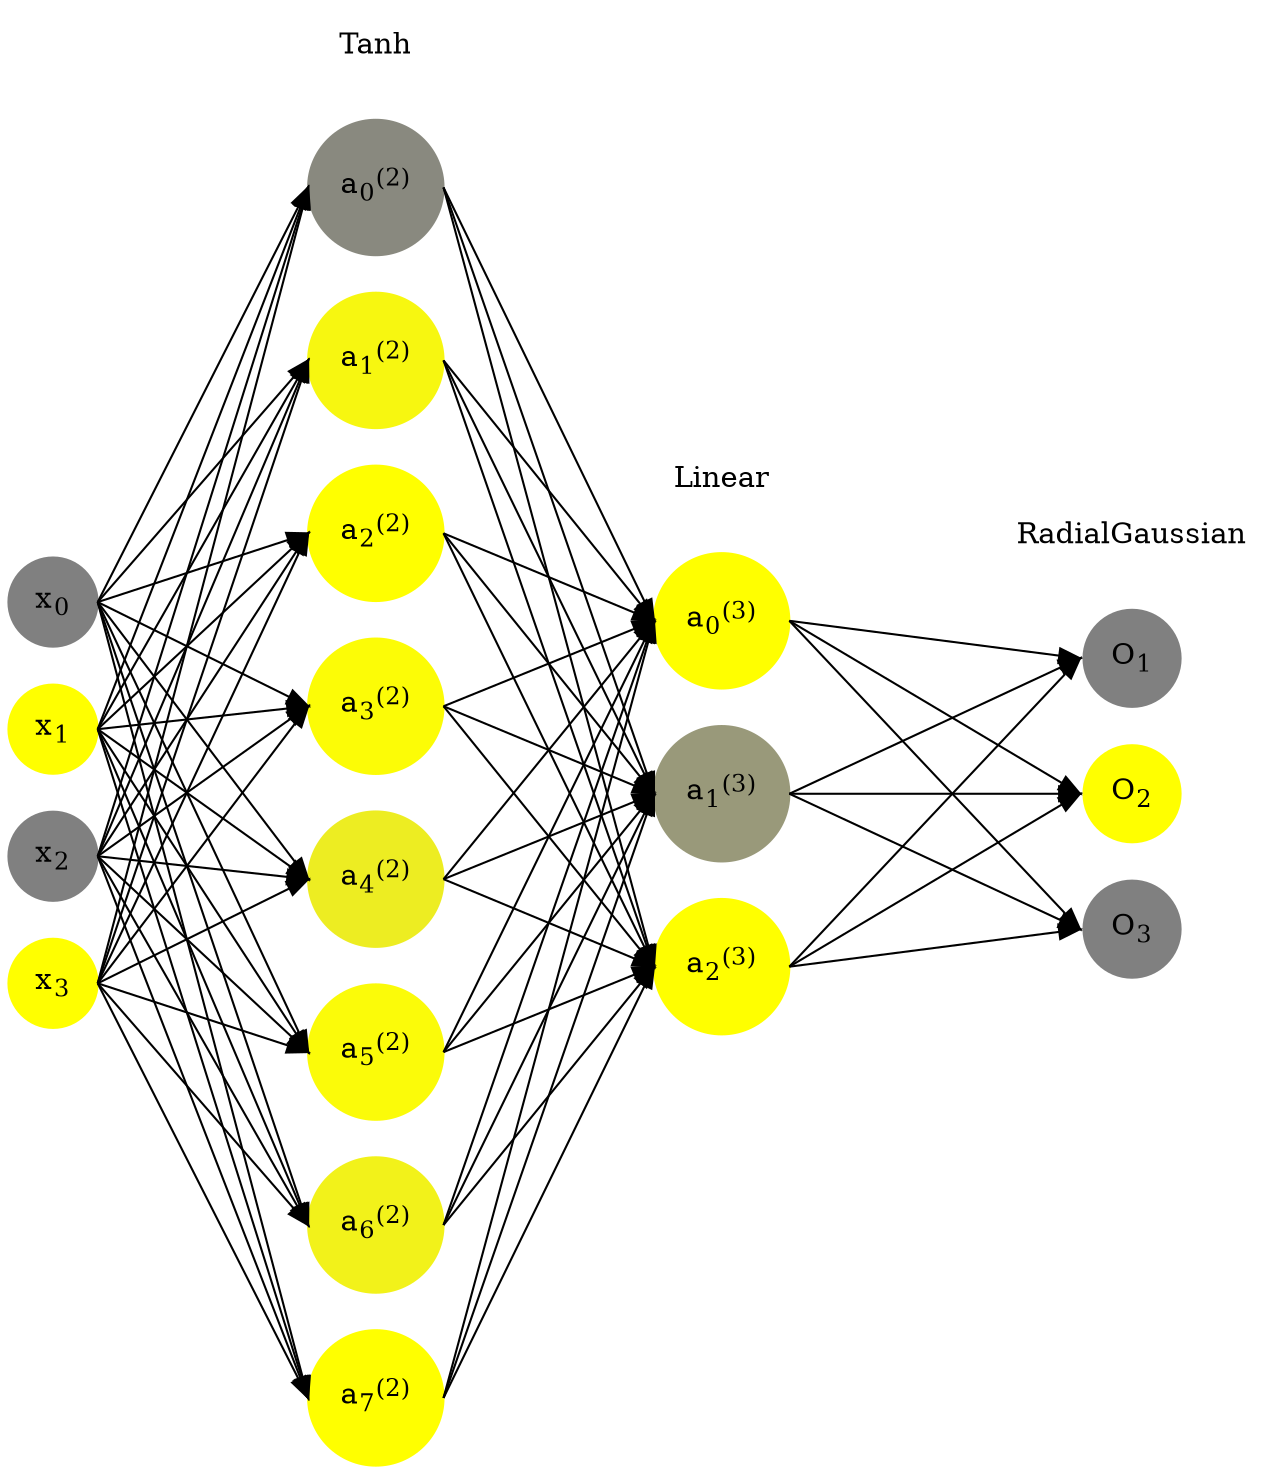 digraph G {
	rankdir = LR;
	splines=false;
	edge[style=invis];
	ranksep= 1.4;
	{
	node [shape=circle, color="0.1667, 0.0, 0.5", style=filled, fillcolor="0.1667, 0.0, 0.5"];
	x0 [label=<x<sub>0</sub>>];
	}
	{
	node [shape=circle, color="0.1667, 1.0, 1.0", style=filled, fillcolor="0.1667, 1.0, 1.0"];
	x1 [label=<x<sub>1</sub>>];
	}
	{
	node [shape=circle, color="0.1667, 0.0, 0.5", style=filled, fillcolor="0.1667, 0.0, 0.5"];
	x2 [label=<x<sub>2</sub>>];
	}
	{
	node [shape=circle, color="0.1667, 1.0, 1.0", style=filled, fillcolor="0.1667, 1.0, 1.0"];
	x3 [label=<x<sub>3</sub>>];
	}
	{
	node [shape=circle, color="0.1667, 0.077507, 0.538754", style=filled, fillcolor="0.1667, 0.077507, 0.538754"];
	a02 [label=<a<sub>0</sub><sup>(2)</sup>>];
	}
	{
	node [shape=circle, color="0.1667, 0.934563, 0.967281", style=filled, fillcolor="0.1667, 0.934563, 0.967281"];
	a12 [label=<a<sub>1</sub><sup>(2)</sup>>];
	}
	{
	node [shape=circle, color="0.1667, 0.998792, 0.999396", style=filled, fillcolor="0.1667, 0.998792, 0.999396"];
	a22 [label=<a<sub>2</sub><sup>(2)</sup>>];
	}
	{
	node [shape=circle, color="0.1667, 0.973686, 0.986843", style=filled, fillcolor="0.1667, 0.973686, 0.986843"];
	a32 [label=<a<sub>3</sub><sup>(2)</sup>>];
	}
	{
	node [shape=circle, color="0.1667, 0.856481, 0.928241", style=filled, fillcolor="0.1667, 0.856481, 0.928241"];
	a42 [label=<a<sub>4</sub><sup>(2)</sup>>];
	}
	{
	node [shape=circle, color="0.1667, 0.963685, 0.981842", style=filled, fillcolor="0.1667, 0.963685, 0.981842"];
	a52 [label=<a<sub>5</sub><sup>(2)</sup>>];
	}
	{
	node [shape=circle, color="0.1667, 0.891615, 0.945807", style=filled, fillcolor="0.1667, 0.891615, 0.945807"];
	a62 [label=<a<sub>6</sub><sup>(2)</sup>>];
	}
	{
	node [shape=circle, color="0.1667, 0.997596, 0.998798", style=filled, fillcolor="0.1667, 0.997596, 0.998798"];
	a72 [label=<a<sub>7</sub><sup>(2)</sup>>];
	}
	{
	node [shape=circle, color="0.1667, 1.498700, 1.249350", style=filled, fillcolor="0.1667, 1.498700, 1.249350"];
	a03 [label=<a<sub>0</sub><sup>(3)</sup>>];
	}
	{
	node [shape=circle, color="0.1667, 0.200070, 0.600035", style=filled, fillcolor="0.1667, 0.200070, 0.600035"];
	a13 [label=<a<sub>1</sub><sup>(3)</sup>>];
	}
	{
	node [shape=circle, color="0.1667, 1.529759, 1.264880", style=filled, fillcolor="0.1667, 1.529759, 1.264880"];
	a23 [label=<a<sub>2</sub><sup>(3)</sup>>];
	}
	{
	node [shape=circle, color="0.1667, 0.0, 0.5", style=filled, fillcolor="0.1667, 0.0, 0.5"];
	O1 [label=<O<sub>1</sub>>];
	}
	{
	node [shape=circle, color="0.1667, 1.0, 1.0", style=filled, fillcolor="0.1667, 1.0, 1.0"];
	O2 [label=<O<sub>2</sub>>];
	}
	{
	node [shape=circle, color="0.1667, 0.0, 0.5", style=filled, fillcolor="0.1667, 0.0, 0.5"];
	O3 [label=<O<sub>3</sub>>];
	}
	{
	rank=same;
	x0->x1->x2->x3;
	}
	{
	rank=same;
	a02->a12->a22->a32->a42->a52->a62->a72;
	}
	{
	rank=same;
	a03->a13->a23;
	}
	{
	rank=same;
	O1->O2->O3;
	}
	l1 [shape=plaintext,label="Tanh"];
	l1->a02;
	{rank=same; l1;a02};
	l2 [shape=plaintext,label="Linear"];
	l2->a03;
	{rank=same; l2;a03};
	l3 [shape=plaintext,label="RadialGaussian"];
	l3->O1;
	{rank=same; l3;O1};
edge[style=solid, tailport=e, headport=w];
	{x0;x1;x2;x3} -> {a02;a12;a22;a32;a42;a52;a62;a72};
	{a02;a12;a22;a32;a42;a52;a62;a72} -> {a03;a13;a23};
	{a03;a13;a23} -> {O1,O2,O3};
}